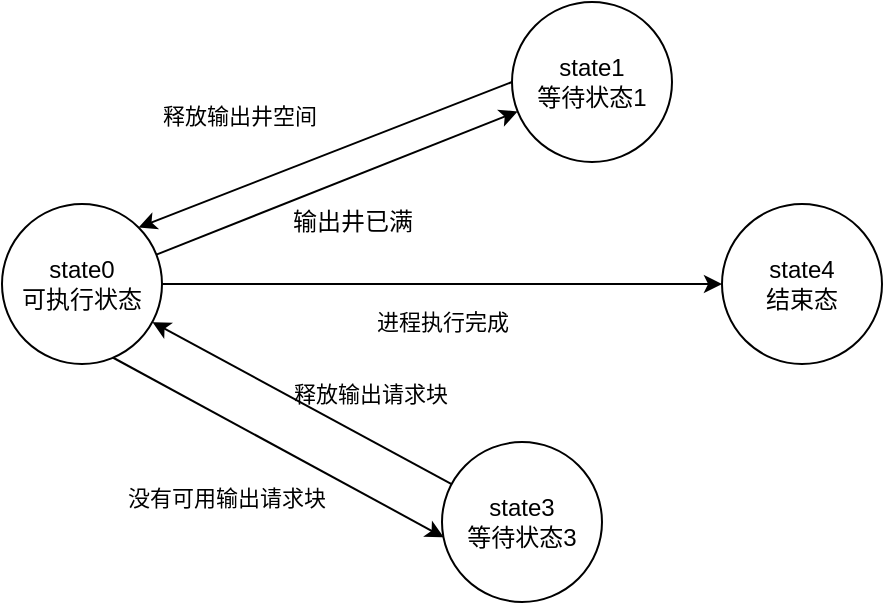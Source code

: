 <mxfile version="16.5.1" type="device"><diagram id="mghxSXLmReDmyfCQCCzs" name="第 1 页"><mxGraphModel dx="1102" dy="865" grid="0" gridSize="10" guides="1" tooltips="1" connect="1" arrows="1" fold="1" page="1" pageScale="1" pageWidth="827" pageHeight="1169" math="0" shadow="0"><root><mxCell id="0"/><mxCell id="1" parent="0"/><mxCell id="T2luZBN0Apa92x-YUcsq-6" value="" style="rounded=0;orthogonalLoop=1;jettySize=auto;html=1;" parent="1" source="T2luZBN0Apa92x-YUcsq-1" target="T2luZBN0Apa92x-YUcsq-2" edge="1"><mxGeometry relative="1" as="geometry"/></mxCell><mxCell id="T2luZBN0Apa92x-YUcsq-12" style="edgeStyle=none;rounded=0;orthogonalLoop=1;jettySize=auto;html=1;entryX=0.011;entryY=0.596;entryDx=0;entryDy=0;entryPerimeter=0;" parent="1" target="T2luZBN0Apa92x-YUcsq-5" edge="1"><mxGeometry relative="1" as="geometry"><mxPoint x="154" y="377" as="sourcePoint"/></mxGeometry></mxCell><mxCell id="uUWVG9BXPSiSTfwrwg0M-6" value="" style="edgeStyle=none;shape=connector;rounded=0;orthogonalLoop=1;jettySize=auto;html=1;labelBackgroundColor=default;fontFamily=Helvetica;fontSize=11;fontColor=default;endArrow=classic;strokeColor=default;" parent="1" source="T2luZBN0Apa92x-YUcsq-1" target="T2luZBN0Apa92x-YUcsq-10" edge="1"><mxGeometry relative="1" as="geometry"/></mxCell><mxCell id="T2luZBN0Apa92x-YUcsq-1" value="state0&lt;br&gt;可执行状态" style="ellipse;whiteSpace=wrap;html=1;aspect=fixed;" parent="1" vertex="1"><mxGeometry x="100" y="301" width="80" height="80" as="geometry"/></mxCell><mxCell id="uUWVG9BXPSiSTfwrwg0M-2" style="edgeStyle=none;shape=connector;rounded=0;orthogonalLoop=1;jettySize=auto;html=1;labelBackgroundColor=default;fontFamily=Helvetica;fontSize=11;fontColor=default;endArrow=classic;strokeColor=default;exitX=0;exitY=0.5;exitDx=0;exitDy=0;entryX=1;entryY=0;entryDx=0;entryDy=0;" parent="1" source="T2luZBN0Apa92x-YUcsq-2" target="T2luZBN0Apa92x-YUcsq-1" edge="1"><mxGeometry relative="1" as="geometry"/></mxCell><mxCell id="T2luZBN0Apa92x-YUcsq-2" value="state1&lt;br&gt;等待状态1" style="ellipse;whiteSpace=wrap;html=1;aspect=fixed;" parent="1" vertex="1"><mxGeometry x="355" y="200" width="80" height="80" as="geometry"/></mxCell><mxCell id="uUWVG9BXPSiSTfwrwg0M-17" style="edgeStyle=none;shape=connector;rounded=0;orthogonalLoop=1;jettySize=auto;html=1;labelBackgroundColor=default;fontFamily=Helvetica;fontSize=11;fontColor=default;endArrow=classic;strokeColor=default;" parent="1" source="T2luZBN0Apa92x-YUcsq-5" target="T2luZBN0Apa92x-YUcsq-1" edge="1"><mxGeometry relative="1" as="geometry"/></mxCell><mxCell id="T2luZBN0Apa92x-YUcsq-5" value="state3&lt;br&gt;等待状态3" style="ellipse;whiteSpace=wrap;html=1;aspect=fixed;" parent="1" vertex="1"><mxGeometry x="320" y="420" width="80" height="80" as="geometry"/></mxCell><mxCell id="T2luZBN0Apa92x-YUcsq-7" value="输出井已满" style="text;html=1;align=center;verticalAlign=middle;resizable=0;points=[];autosize=1;strokeColor=none;fillColor=none;" parent="1" vertex="1"><mxGeometry x="240" y="301" width="70" height="18" as="geometry"/></mxCell><mxCell id="T2luZBN0Apa92x-YUcsq-10" value="state4&lt;br&gt;结束态" style="ellipse;whiteSpace=wrap;html=1;aspect=fixed;" parent="1" vertex="1"><mxGeometry x="460" y="301" width="80" height="80" as="geometry"/></mxCell><mxCell id="uUWVG9BXPSiSTfwrwg0M-1" value="没有可用输出请求块" style="text;html=1;align=center;verticalAlign=middle;resizable=0;points=[];autosize=1;strokeColor=none;fillColor=none;fontSize=11;fontFamily=Helvetica;fontColor=default;" parent="1" vertex="1"><mxGeometry x="157" y="439" width="109" height="17" as="geometry"/></mxCell><mxCell id="uUWVG9BXPSiSTfwrwg0M-3" value="释放输出井空间" style="text;html=1;strokeColor=none;fillColor=none;align=center;verticalAlign=middle;whiteSpace=wrap;rounded=0;fontFamily=Helvetica;fontSize=11;fontColor=default;" parent="1" vertex="1"><mxGeometry x="173" y="242" width="92" height="30" as="geometry"/></mxCell><mxCell id="uUWVG9BXPSiSTfwrwg0M-7" value="进程执行完成" style="text;html=1;align=center;verticalAlign=middle;resizable=0;points=[];autosize=1;strokeColor=none;fillColor=none;fontSize=11;fontFamily=Helvetica;fontColor=default;" parent="1" vertex="1"><mxGeometry x="280" y="350" width="80" height="20" as="geometry"/></mxCell><mxCell id="uUWVG9BXPSiSTfwrwg0M-19" value="释放输出请求块" style="text;html=1;align=center;verticalAlign=middle;resizable=0;points=[];autosize=1;strokeColor=none;fillColor=none;fontSize=11;fontFamily=Helvetica;fontColor=default;" parent="1" vertex="1"><mxGeometry x="240" y="387" width="87" height="17" as="geometry"/></mxCell></root></mxGraphModel></diagram></mxfile>